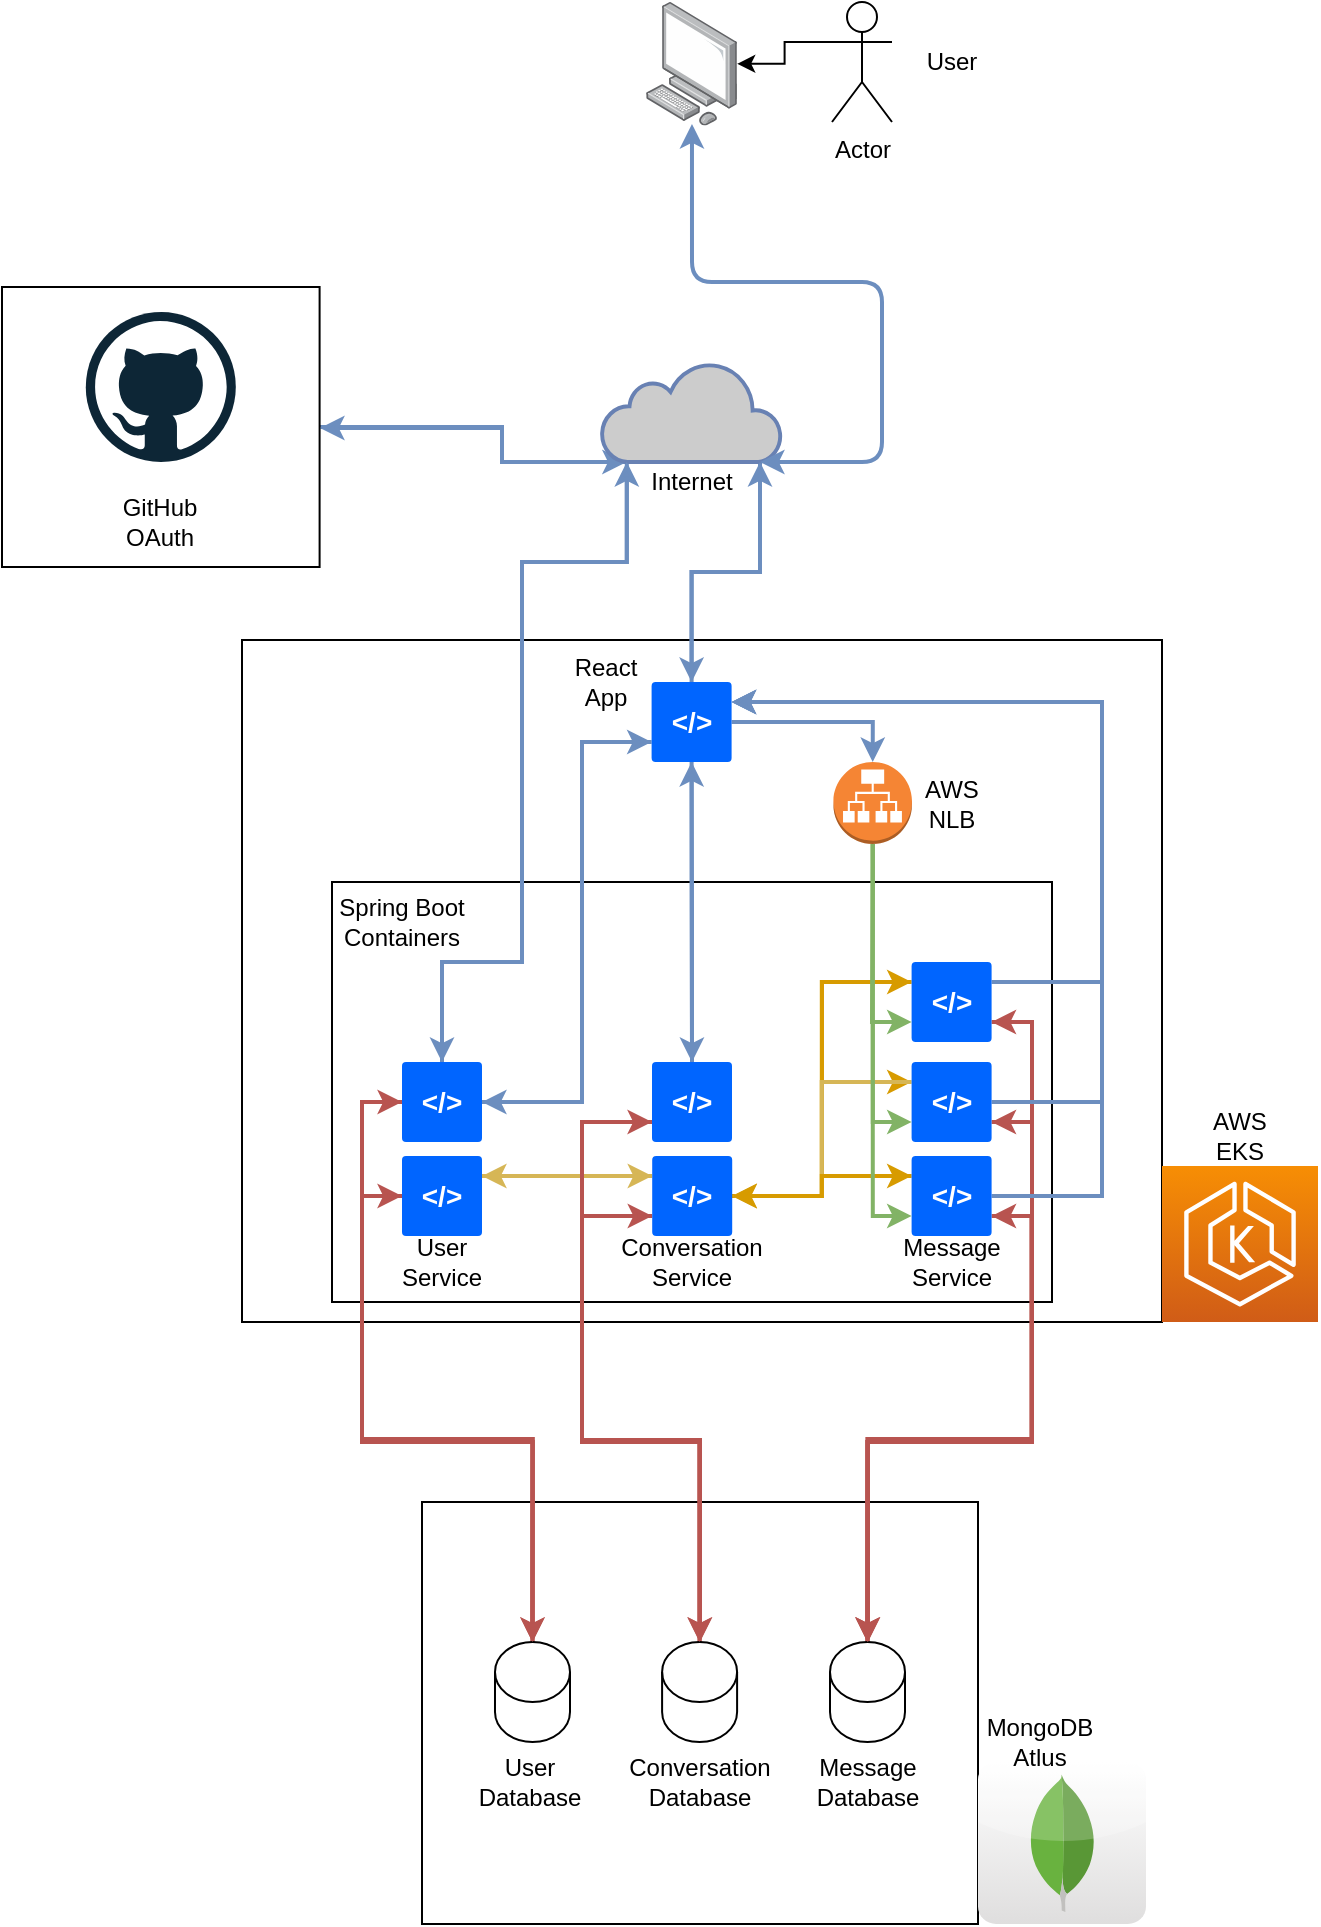 <mxfile version="13.10.6" type="device"><diagram id="o1I9IkKj1jPDgUEjDiee" name="Page-1"><mxGraphModel dx="1422" dy="839" grid="1" gridSize="10" guides="1" tooltips="1" connect="1" arrows="1" fold="1" page="1" pageScale="1" pageWidth="850" pageHeight="1100" math="0" shadow="0"><root><mxCell id="0"/><mxCell id="1" parent="0"/><mxCell id="puDH7XKnPnoWXhSEWHgF-21" value="" style="rounded=0;whiteSpace=wrap;html=1;" parent="1" vertex="1"><mxGeometry x="200" y="399" width="460" height="341" as="geometry"/></mxCell><mxCell id="IktShB9hsBtatvQPwmSN-1" value="" style="rounded=0;whiteSpace=wrap;html=1;" parent="1" vertex="1"><mxGeometry x="245" y="520" width="360" height="210" as="geometry"/></mxCell><mxCell id="IktShB9hsBtatvQPwmSN-48" style="edgeStyle=orthogonalEdgeStyle;rounded=0;orthogonalLoop=1;jettySize=auto;html=1;exitX=1;exitY=0.5;exitDx=0;exitDy=0;entryX=0.14;entryY=1;entryDx=0;entryDy=0;entryPerimeter=0;strokeWidth=2;fillColor=#dae8fc;strokeColor=#6c8ebf;" parent="1" source="puDH7XKnPnoWXhSEWHgF-49" target="puDH7XKnPnoWXhSEWHgF-12" edge="1"><mxGeometry relative="1" as="geometry"><Array as="points"><mxPoint x="330" y="293"/><mxPoint x="330" y="310"/></Array></mxGeometry></mxCell><mxCell id="puDH7XKnPnoWXhSEWHgF-49" value="" style="rounded=0;whiteSpace=wrap;html=1;" parent="1" vertex="1"><mxGeometry x="80" y="222.5" width="158.8" height="140" as="geometry"/></mxCell><mxCell id="puDH7XKnPnoWXhSEWHgF-28" value="" style="rounded=0;whiteSpace=wrap;html=1;" parent="1" vertex="1"><mxGeometry x="290" y="830" width="278" height="211" as="geometry"/></mxCell><mxCell id="puDH7XKnPnoWXhSEWHgF-11" style="edgeStyle=orthogonalEdgeStyle;rounded=0;orthogonalLoop=1;jettySize=auto;html=1;exitX=0;exitY=0.333;exitDx=0;exitDy=0;exitPerimeter=0;" parent="1" source="puDH7XKnPnoWXhSEWHgF-6" target="puDH7XKnPnoWXhSEWHgF-10" edge="1"><mxGeometry relative="1" as="geometry"/></mxCell><mxCell id="puDH7XKnPnoWXhSEWHgF-6" value="Actor" style="shape=umlActor;verticalLabelPosition=bottom;verticalAlign=top;html=1;outlineConnect=0;" parent="1" vertex="1"><mxGeometry x="495" y="80" width="30" height="60" as="geometry"/></mxCell><mxCell id="puDH7XKnPnoWXhSEWHgF-7" value="User" style="text;html=1;strokeColor=none;fillColor=none;align=center;verticalAlign=middle;whiteSpace=wrap;rounded=0;" parent="1" vertex="1"><mxGeometry x="535" y="100" width="40" height="20" as="geometry"/></mxCell><mxCell id="puDH7XKnPnoWXhSEWHgF-10" value="" style="points=[];aspect=fixed;html=1;align=center;shadow=0;dashed=0;image;image=img/lib/allied_telesis/computer_and_terminals/Personal_Computer.svg;" parent="1" vertex="1"><mxGeometry x="402" y="80" width="45.6" height="61.8" as="geometry"/></mxCell><mxCell id="puDH7XKnPnoWXhSEWHgF-19" style="edgeStyle=orthogonalEdgeStyle;rounded=0;orthogonalLoop=1;jettySize=auto;html=1;exitX=0.88;exitY=1;exitDx=0;exitDy=0;exitPerimeter=0;entryX=0.5;entryY=0;entryDx=0;entryDy=0;fillColor=#dae8fc;strokeColor=#6c8ebf;strokeWidth=2;" parent="1" source="puDH7XKnPnoWXhSEWHgF-12" target="puDH7XKnPnoWXhSEWHgF-16" edge="1"><mxGeometry relative="1" as="geometry"><mxPoint x="425" y="400" as="targetPoint"/></mxGeometry></mxCell><mxCell id="IktShB9hsBtatvQPwmSN-15" style="edgeStyle=orthogonalEdgeStyle;rounded=0;orthogonalLoop=1;jettySize=auto;html=1;exitX=0.14;exitY=1;exitDx=0;exitDy=0;exitPerimeter=0;entryX=0.5;entryY=0;entryDx=0;entryDy=0;fillColor=#dae8fc;strokeColor=#6c8ebf;strokeWidth=2;" parent="1" source="puDH7XKnPnoWXhSEWHgF-12" target="wOqHTAtmBkX-_89trEeR-1" edge="1"><mxGeometry relative="1" as="geometry"><Array as="points"><mxPoint x="392" y="360"/><mxPoint x="340" y="360"/><mxPoint x="340" y="560"/><mxPoint x="300" y="560"/></Array></mxGeometry></mxCell><mxCell id="IktShB9hsBtatvQPwmSN-47" style="edgeStyle=orthogonalEdgeStyle;rounded=0;orthogonalLoop=1;jettySize=auto;html=1;strokeWidth=2;fillColor=#dae8fc;strokeColor=#6c8ebf;exitX=0.14;exitY=1;exitDx=0;exitDy=0;exitPerimeter=0;" parent="1" source="puDH7XKnPnoWXhSEWHgF-12" edge="1"><mxGeometry relative="1" as="geometry"><mxPoint x="360" y="320" as="sourcePoint"/><mxPoint x="239" y="293" as="targetPoint"/><Array as="points"><mxPoint x="330" y="310"/><mxPoint x="330" y="293"/></Array></mxGeometry></mxCell><mxCell id="puDH7XKnPnoWXhSEWHgF-12" value="" style="html=1;outlineConnect=0;fillColor=#CCCCCC;strokeColor=#6881B3;gradientColor=none;gradientDirection=north;strokeWidth=2;shape=mxgraph.networks.cloud;fontColor=#ffffff;" parent="1" vertex="1"><mxGeometry x="379.8" y="260" width="90" height="50" as="geometry"/></mxCell><mxCell id="puDH7XKnPnoWXhSEWHgF-13" value="Internet" style="text;html=1;strokeColor=none;fillColor=none;align=center;verticalAlign=middle;whiteSpace=wrap;rounded=0;" parent="1" vertex="1"><mxGeometry x="405" y="310" width="40" height="20" as="geometry"/></mxCell><mxCell id="puDH7XKnPnoWXhSEWHgF-14" value="" style="endArrow=classic;startArrow=classic;html=1;entryX=0.504;entryY=0.987;entryDx=0;entryDy=0;entryPerimeter=0;exitX=0.88;exitY=1;exitDx=0;exitDy=0;exitPerimeter=0;fillColor=#dae8fc;strokeColor=#6c8ebf;strokeWidth=2;" parent="1" source="puDH7XKnPnoWXhSEWHgF-12" target="puDH7XKnPnoWXhSEWHgF-10" edge="1"><mxGeometry width="50" height="50" relative="1" as="geometry"><mxPoint x="400" y="530" as="sourcePoint"/><mxPoint x="450" y="480" as="targetPoint"/><Array as="points"><mxPoint x="520" y="310"/><mxPoint x="520" y="220"/><mxPoint x="425" y="220"/></Array></mxGeometry></mxCell><mxCell id="puDH7XKnPnoWXhSEWHgF-52" style="edgeStyle=orthogonalEdgeStyle;rounded=0;orthogonalLoop=1;jettySize=auto;html=1;exitX=0.5;exitY=0;exitDx=0;exitDy=0;entryX=0.88;entryY=1;entryDx=0;entryDy=0;entryPerimeter=0;fillColor=#dae8fc;strokeColor=#6c8ebf;strokeWidth=2;" parent="1" source="puDH7XKnPnoWXhSEWHgF-16" target="puDH7XKnPnoWXhSEWHgF-12" edge="1"><mxGeometry relative="1" as="geometry"/></mxCell><mxCell id="IktShB9hsBtatvQPwmSN-17" style="edgeStyle=orthogonalEdgeStyle;rounded=0;orthogonalLoop=1;jettySize=auto;html=1;exitX=0.5;exitY=1;exitDx=0;exitDy=0;strokeWidth=2;fillColor=#dae8fc;strokeColor=#6c8ebf;" parent="1" source="puDH7XKnPnoWXhSEWHgF-16" edge="1"><mxGeometry relative="1" as="geometry"><mxPoint x="425" y="610" as="targetPoint"/></mxGeometry></mxCell><mxCell id="IktShB9hsBtatvQPwmSN-18" style="edgeStyle=orthogonalEdgeStyle;rounded=0;orthogonalLoop=1;jettySize=auto;html=1;exitX=1;exitY=0.5;exitDx=0;exitDy=0;entryX=0.5;entryY=0;entryDx=0;entryDy=0;entryPerimeter=0;strokeWidth=2;fillColor=#dae8fc;strokeColor=#6c8ebf;" parent="1" source="puDH7XKnPnoWXhSEWHgF-16" target="IktShB9hsBtatvQPwmSN-12" edge="1"><mxGeometry relative="1" as="geometry"/></mxCell><mxCell id="wOqHTAtmBkX-_89trEeR-2" style="edgeStyle=orthogonalEdgeStyle;rounded=0;orthogonalLoop=1;jettySize=auto;html=1;exitX=0;exitY=0.75;exitDx=0;exitDy=0;entryX=1;entryY=0.5;entryDx=0;entryDy=0;fillColor=#dae8fc;strokeColor=#6c8ebf;strokeWidth=2;" edge="1" parent="1" source="puDH7XKnPnoWXhSEWHgF-16" target="wOqHTAtmBkX-_89trEeR-1"><mxGeometry relative="1" as="geometry"><Array as="points"><mxPoint x="370" y="450"/><mxPoint x="370" y="630"/></Array></mxGeometry></mxCell><mxCell id="puDH7XKnPnoWXhSEWHgF-16" value="&amp;lt;/&amp;gt;" style="rounded=1;arcSize=5;fillColor=#0065FF;strokeColor=none;fontColor=#ffffff;align=center;verticalAlign=middle;whiteSpace=wrap;fontSize=14;fontStyle=1;html=1" parent="1" vertex="1"><mxGeometry x="404.8" y="420" width="40" height="40" as="geometry"/></mxCell><mxCell id="puDH7XKnPnoWXhSEWHgF-18" value="" style="outlineConnect=0;fontColor=#232F3E;gradientColor=#F78E04;gradientDirection=north;fillColor=#D05C17;strokeColor=#ffffff;dashed=0;verticalLabelPosition=bottom;verticalAlign=top;align=center;html=1;fontSize=12;fontStyle=0;aspect=fixed;shape=mxgraph.aws4.resourceIcon;resIcon=mxgraph.aws4.eks;" parent="1" vertex="1"><mxGeometry x="660" y="662" width="78" height="78" as="geometry"/></mxCell><mxCell id="puDH7XKnPnoWXhSEWHgF-20" value="AWS&lt;br&gt;EKS" style="text;html=1;strokeColor=none;fillColor=none;align=center;verticalAlign=middle;whiteSpace=wrap;rounded=0;" parent="1" vertex="1"><mxGeometry x="679" y="637" width="40" height="20" as="geometry"/></mxCell><mxCell id="puDH7XKnPnoWXhSEWHgF-22" value="React App" style="text;html=1;strokeColor=none;fillColor=none;align=center;verticalAlign=middle;whiteSpace=wrap;rounded=0;" parent="1" vertex="1"><mxGeometry x="362" y="410" width="40" height="20" as="geometry"/></mxCell><mxCell id="puDH7XKnPnoWXhSEWHgF-38" style="edgeStyle=orthogonalEdgeStyle;rounded=0;orthogonalLoop=1;jettySize=auto;html=1;exitX=0;exitY=0.25;exitDx=0;exitDy=0;entryX=1;entryY=0.5;entryDx=0;entryDy=0;fillColor=#ffe6cc;strokeColor=#d79b00;strokeWidth=2;" parent="1" source="puDH7XKnPnoWXhSEWHgF-23" target="puDH7XKnPnoWXhSEWHgF-24" edge="1"><mxGeometry relative="1" as="geometry"/></mxCell><mxCell id="puDH7XKnPnoWXhSEWHgF-39" style="edgeStyle=orthogonalEdgeStyle;rounded=0;orthogonalLoop=1;jettySize=auto;html=1;exitX=1;exitY=0.75;exitDx=0;exitDy=0;entryX=0.5;entryY=0;entryDx=0;entryDy=0;entryPerimeter=0;fillColor=#f8cecc;strokeColor=#b85450;strokeWidth=2;" parent="1" source="puDH7XKnPnoWXhSEWHgF-23" target="puDH7XKnPnoWXhSEWHgF-30" edge="1"><mxGeometry relative="1" as="geometry"><Array as="points"><mxPoint x="595" y="590"/><mxPoint x="595" y="800"/><mxPoint x="513" y="800"/></Array></mxGeometry></mxCell><mxCell id="IktShB9hsBtatvQPwmSN-32" style="edgeStyle=orthogonalEdgeStyle;rounded=0;orthogonalLoop=1;jettySize=auto;html=1;exitX=1;exitY=0.25;exitDx=0;exitDy=0;entryX=1;entryY=0.25;entryDx=0;entryDy=0;strokeWidth=2;fillColor=#dae8fc;strokeColor=#6c8ebf;" parent="1" source="puDH7XKnPnoWXhSEWHgF-23" target="puDH7XKnPnoWXhSEWHgF-16" edge="1"><mxGeometry relative="1" as="geometry"><Array as="points"><mxPoint x="630" y="570"/><mxPoint x="630" y="430"/></Array></mxGeometry></mxCell><mxCell id="puDH7XKnPnoWXhSEWHgF-23" value="&amp;lt;/&amp;gt;" style="rounded=1;arcSize=5;fillColor=#0065FF;strokeColor=none;fontColor=#ffffff;align=center;verticalAlign=middle;whiteSpace=wrap;fontSize=14;fontStyle=1;html=1" parent="1" vertex="1"><mxGeometry x="534.8" y="560" width="40" height="40" as="geometry"/></mxCell><mxCell id="puDH7XKnPnoWXhSEWHgF-40" style="edgeStyle=orthogonalEdgeStyle;rounded=0;orthogonalLoop=1;jettySize=auto;html=1;exitX=0;exitY=0.75;exitDx=0;exitDy=0;fillColor=#f8cecc;strokeColor=#b85450;strokeWidth=2;" parent="1" source="puDH7XKnPnoWXhSEWHgF-24" target="puDH7XKnPnoWXhSEWHgF-29" edge="1"><mxGeometry relative="1" as="geometry"><Array as="points"><mxPoint x="370" y="687"/><mxPoint x="370" y="799"/><mxPoint x="429" y="799"/></Array></mxGeometry></mxCell><mxCell id="puDH7XKnPnoWXhSEWHgF-53" style="edgeStyle=orthogonalEdgeStyle;rounded=0;orthogonalLoop=1;jettySize=auto;html=1;exitX=1;exitY=0.5;exitDx=0;exitDy=0;fillColor=#ffe6cc;strokeColor=#d79b00;strokeWidth=2;entryX=0;entryY=0.25;entryDx=0;entryDy=0;" parent="1" source="puDH7XKnPnoWXhSEWHgF-24" target="puDH7XKnPnoWXhSEWHgF-23" edge="1"><mxGeometry relative="1" as="geometry"/></mxCell><mxCell id="IktShB9hsBtatvQPwmSN-19" style="edgeStyle=orthogonalEdgeStyle;rounded=0;orthogonalLoop=1;jettySize=auto;html=1;exitX=1;exitY=0.5;exitDx=0;exitDy=0;entryX=0;entryY=0.25;entryDx=0;entryDy=0;fillColor=#ffe6cc;strokeColor=#d79b00;strokeWidth=2;" parent="1" source="puDH7XKnPnoWXhSEWHgF-24" target="IktShB9hsBtatvQPwmSN-4" edge="1"><mxGeometry relative="1" as="geometry"/></mxCell><mxCell id="IktShB9hsBtatvQPwmSN-20" style="edgeStyle=orthogonalEdgeStyle;rounded=0;orthogonalLoop=1;jettySize=auto;html=1;exitX=1;exitY=0.5;exitDx=0;exitDy=0;entryX=0;entryY=0.25;entryDx=0;entryDy=0;fillColor=#ffe6cc;strokeColor=#d79b00;strokeWidth=2;" parent="1" source="puDH7XKnPnoWXhSEWHgF-24" target="IktShB9hsBtatvQPwmSN-5" edge="1"><mxGeometry relative="1" as="geometry"/></mxCell><mxCell id="wOqHTAtmBkX-_89trEeR-4" style="edgeStyle=orthogonalEdgeStyle;rounded=0;orthogonalLoop=1;jettySize=auto;html=1;exitX=0;exitY=0.25;exitDx=0;exitDy=0;entryX=1;entryY=0.25;entryDx=0;entryDy=0;strokeWidth=2;fillColor=#fff2cc;strokeColor=#d6b656;" edge="1" parent="1" source="puDH7XKnPnoWXhSEWHgF-24" target="puDH7XKnPnoWXhSEWHgF-25"><mxGeometry relative="1" as="geometry"/></mxCell><mxCell id="puDH7XKnPnoWXhSEWHgF-24" value="&amp;lt;/&amp;gt;" style="rounded=1;arcSize=5;fillColor=#0065FF;strokeColor=none;fontColor=#ffffff;align=center;verticalAlign=middle;whiteSpace=wrap;fontSize=14;fontStyle=1;html=1" parent="1" vertex="1"><mxGeometry x="405.1" y="657" width="40" height="40" as="geometry"/></mxCell><mxCell id="puDH7XKnPnoWXhSEWHgF-41" style="edgeStyle=orthogonalEdgeStyle;rounded=0;orthogonalLoop=1;jettySize=auto;html=1;exitX=0;exitY=0.5;exitDx=0;exitDy=0;entryX=0.5;entryY=0;entryDx=0;entryDy=0;entryPerimeter=0;fillColor=#f8cecc;strokeColor=#b85450;strokeWidth=2;" parent="1" source="puDH7XKnPnoWXhSEWHgF-25" target="puDH7XKnPnoWXhSEWHgF-27" edge="1"><mxGeometry relative="1" as="geometry"/></mxCell><mxCell id="IktShB9hsBtatvQPwmSN-11" style="edgeStyle=orthogonalEdgeStyle;rounded=0;orthogonalLoop=1;jettySize=auto;html=1;exitX=1;exitY=0.5;exitDx=0;exitDy=0;entryX=0;entryY=0.75;entryDx=0;entryDy=0;fillColor=#dae8fc;strokeColor=#6c8ebf;strokeWidth=2;" parent="1" source="wOqHTAtmBkX-_89trEeR-1" target="puDH7XKnPnoWXhSEWHgF-16" edge="1"><mxGeometry relative="1" as="geometry"><Array as="points"><mxPoint x="370" y="630"/><mxPoint x="370" y="450"/></Array></mxGeometry></mxCell><mxCell id="wOqHTAtmBkX-_89trEeR-5" style="edgeStyle=orthogonalEdgeStyle;rounded=0;orthogonalLoop=1;jettySize=auto;html=1;exitX=1;exitY=0.25;exitDx=0;exitDy=0;entryX=0;entryY=0.25;entryDx=0;entryDy=0;strokeWidth=2;fillColor=#fff2cc;strokeColor=#d6b656;" edge="1" parent="1" source="puDH7XKnPnoWXhSEWHgF-25" target="puDH7XKnPnoWXhSEWHgF-24"><mxGeometry relative="1" as="geometry"/></mxCell><mxCell id="puDH7XKnPnoWXhSEWHgF-25" value="&amp;lt;/&amp;gt;" style="rounded=1;arcSize=5;fillColor=#0065FF;strokeColor=none;fontColor=#ffffff;align=center;verticalAlign=middle;whiteSpace=wrap;fontSize=14;fontStyle=1;html=1" parent="1" vertex="1"><mxGeometry x="280" y="657" width="40" height="40" as="geometry"/></mxCell><mxCell id="puDH7XKnPnoWXhSEWHgF-26" value="" style="dashed=0;outlineConnect=0;html=1;align=center;labelPosition=center;verticalLabelPosition=bottom;verticalAlign=top;shape=mxgraph.webicons.mongodb;gradientColor=#DFDEDE" parent="1" vertex="1"><mxGeometry x="568" y="960" width="84" height="81" as="geometry"/></mxCell><mxCell id="puDH7XKnPnoWXhSEWHgF-56" style="edgeStyle=orthogonalEdgeStyle;rounded=0;orthogonalLoop=1;jettySize=auto;html=1;exitX=0.5;exitY=0;exitDx=0;exitDy=0;entryX=0;entryY=0.5;entryDx=0;entryDy=0;fillColor=#f8cecc;strokeColor=#b85450;strokeWidth=2;exitPerimeter=0;" parent="1" source="puDH7XKnPnoWXhSEWHgF-27" target="puDH7XKnPnoWXhSEWHgF-25" edge="1"><mxGeometry relative="1" as="geometry"/></mxCell><mxCell id="wOqHTAtmBkX-_89trEeR-8" style="edgeStyle=orthogonalEdgeStyle;rounded=0;orthogonalLoop=1;jettySize=auto;html=1;exitX=0.5;exitY=0;exitDx=0;exitDy=0;exitPerimeter=0;entryX=0;entryY=0.5;entryDx=0;entryDy=0;strokeWidth=2;fillColor=#f8cecc;strokeColor=#b85450;" edge="1" parent="1" source="puDH7XKnPnoWXhSEWHgF-27" target="wOqHTAtmBkX-_89trEeR-1"><mxGeometry relative="1" as="geometry"><Array as="points"><mxPoint x="345" y="800"/><mxPoint x="260" y="800"/><mxPoint x="260" y="630"/></Array></mxGeometry></mxCell><mxCell id="puDH7XKnPnoWXhSEWHgF-27" value="" style="shape=cylinder3;whiteSpace=wrap;html=1;boundedLbl=1;backgroundOutline=1;size=15;" parent="1" vertex="1"><mxGeometry x="326.5" y="900" width="37.5" height="50" as="geometry"/></mxCell><mxCell id="puDH7XKnPnoWXhSEWHgF-55" style="edgeStyle=orthogonalEdgeStyle;rounded=0;orthogonalLoop=1;jettySize=auto;html=1;entryX=0;entryY=0.75;entryDx=0;entryDy=0;fillColor=#f8cecc;strokeColor=#b85450;strokeWidth=2;exitX=0.5;exitY=0;exitDx=0;exitDy=0;exitPerimeter=0;" parent="1" source="puDH7XKnPnoWXhSEWHgF-29" target="puDH7XKnPnoWXhSEWHgF-24" edge="1"><mxGeometry relative="1" as="geometry"><Array as="points"><mxPoint x="429" y="799"/><mxPoint x="370" y="799"/><mxPoint x="370" y="687"/></Array></mxGeometry></mxCell><mxCell id="IktShB9hsBtatvQPwmSN-45" style="edgeStyle=orthogonalEdgeStyle;rounded=0;orthogonalLoop=1;jettySize=auto;html=1;exitX=0.5;exitY=0;exitDx=0;exitDy=0;exitPerimeter=0;entryX=0;entryY=0.75;entryDx=0;entryDy=0;strokeWidth=2;fillColor=#f8cecc;strokeColor=#b85450;" parent="1" source="puDH7XKnPnoWXhSEWHgF-29" target="IktShB9hsBtatvQPwmSN-14" edge="1"><mxGeometry relative="1" as="geometry"><Array as="points"><mxPoint x="429" y="800"/><mxPoint x="370" y="800"/><mxPoint x="370" y="640"/></Array></mxGeometry></mxCell><mxCell id="puDH7XKnPnoWXhSEWHgF-29" value="" style="shape=cylinder3;whiteSpace=wrap;html=1;boundedLbl=1;backgroundOutline=1;size=15;" parent="1" vertex="1"><mxGeometry x="410.05" y="900" width="37.5" height="50" as="geometry"/></mxCell><mxCell id="puDH7XKnPnoWXhSEWHgF-54" style="edgeStyle=orthogonalEdgeStyle;rounded=0;orthogonalLoop=1;jettySize=auto;html=1;entryX=1;entryY=0.75;entryDx=0;entryDy=0;fillColor=#f8cecc;strokeColor=#b85450;strokeWidth=2;exitX=0.5;exitY=0;exitDx=0;exitDy=0;exitPerimeter=0;" parent="1" source="puDH7XKnPnoWXhSEWHgF-30" target="puDH7XKnPnoWXhSEWHgF-23" edge="1"><mxGeometry relative="1" as="geometry"><mxPoint x="640" y="900" as="sourcePoint"/><Array as="points"><mxPoint x="513" y="800"/><mxPoint x="595" y="800"/><mxPoint x="595" y="590"/></Array></mxGeometry></mxCell><mxCell id="IktShB9hsBtatvQPwmSN-40" style="edgeStyle=orthogonalEdgeStyle;rounded=0;orthogonalLoop=1;jettySize=auto;html=1;exitX=0.5;exitY=0;exitDx=0;exitDy=0;exitPerimeter=0;entryX=1;entryY=0.75;entryDx=0;entryDy=0;strokeWidth=2;fillColor=#f8cecc;strokeColor=#b85450;" parent="1" source="puDH7XKnPnoWXhSEWHgF-30" target="IktShB9hsBtatvQPwmSN-4" edge="1"><mxGeometry relative="1" as="geometry"><Array as="points"><mxPoint x="513" y="800"/><mxPoint x="595" y="800"/><mxPoint x="595" y="640"/></Array></mxGeometry></mxCell><mxCell id="IktShB9hsBtatvQPwmSN-42" style="edgeStyle=orthogonalEdgeStyle;rounded=0;orthogonalLoop=1;jettySize=auto;html=1;exitX=0.5;exitY=0;exitDx=0;exitDy=0;exitPerimeter=0;entryX=1;entryY=0.75;entryDx=0;entryDy=0;strokeWidth=2;fillColor=#f8cecc;strokeColor=#b85450;" parent="1" source="puDH7XKnPnoWXhSEWHgF-30" target="IktShB9hsBtatvQPwmSN-5" edge="1"><mxGeometry relative="1" as="geometry"/></mxCell><mxCell id="puDH7XKnPnoWXhSEWHgF-30" value="" style="shape=cylinder3;whiteSpace=wrap;html=1;boundedLbl=1;backgroundOutline=1;size=15;" parent="1" vertex="1"><mxGeometry x="494" y="900" width="37.5" height="50" as="geometry"/></mxCell><mxCell id="puDH7XKnPnoWXhSEWHgF-31" value="MongoDB Atlus" style="text;html=1;strokeColor=none;fillColor=none;align=center;verticalAlign=middle;whiteSpace=wrap;rounded=0;" parent="1" vertex="1"><mxGeometry x="579" y="940" width="40" height="20" as="geometry"/></mxCell><mxCell id="puDH7XKnPnoWXhSEWHgF-32" value="Conversation Service" style="text;html=1;strokeColor=none;fillColor=none;align=center;verticalAlign=middle;whiteSpace=wrap;rounded=0;" parent="1" vertex="1"><mxGeometry x="404.8" y="700" width="40" height="20" as="geometry"/></mxCell><mxCell id="puDH7XKnPnoWXhSEWHgF-33" value="Message Service" style="text;html=1;strokeColor=none;fillColor=none;align=center;verticalAlign=middle;whiteSpace=wrap;rounded=0;" parent="1" vertex="1"><mxGeometry x="535" y="700" width="40" height="20" as="geometry"/></mxCell><mxCell id="puDH7XKnPnoWXhSEWHgF-34" value="User Service" style="text;html=1;strokeColor=none;fillColor=none;align=center;verticalAlign=middle;whiteSpace=wrap;rounded=0;" parent="1" vertex="1"><mxGeometry x="280" y="700" width="40" height="20" as="geometry"/></mxCell><mxCell id="puDH7XKnPnoWXhSEWHgF-35" value="User Database" style="text;html=1;strokeColor=none;fillColor=none;align=center;verticalAlign=middle;whiteSpace=wrap;rounded=0;" parent="1" vertex="1"><mxGeometry x="324" y="960" width="40" height="20" as="geometry"/></mxCell><mxCell id="puDH7XKnPnoWXhSEWHgF-36" value="Conversation Database" style="text;html=1;strokeColor=none;fillColor=none;align=center;verticalAlign=middle;whiteSpace=wrap;rounded=0;" parent="1" vertex="1"><mxGeometry x="409" y="960" width="40" height="20" as="geometry"/></mxCell><mxCell id="puDH7XKnPnoWXhSEWHgF-37" value="Message Database" style="text;html=1;strokeColor=none;fillColor=none;align=center;verticalAlign=middle;whiteSpace=wrap;rounded=0;" parent="1" vertex="1"><mxGeometry x="492.75" y="960" width="40" height="20" as="geometry"/></mxCell><mxCell id="puDH7XKnPnoWXhSEWHgF-48" value="GitHub OAuth" style="text;html=1;strokeColor=none;fillColor=none;align=center;verticalAlign=middle;whiteSpace=wrap;rounded=0;" parent="1" vertex="1"><mxGeometry x="139.4" y="330" width="40" height="20" as="geometry"/></mxCell><mxCell id="puDH7XKnPnoWXhSEWHgF-50" value="" style="dashed=0;outlineConnect=0;html=1;align=center;labelPosition=center;verticalLabelPosition=bottom;verticalAlign=top;shape=mxgraph.weblogos.github" parent="1" vertex="1"><mxGeometry x="121.9" y="235" width="75" height="75" as="geometry"/></mxCell><mxCell id="IktShB9hsBtatvQPwmSN-2" value="Spring Boot Containers" style="text;html=1;strokeColor=none;fillColor=none;align=center;verticalAlign=middle;whiteSpace=wrap;rounded=0;" parent="1" vertex="1"><mxGeometry x="245.0" y="530" width="70.2" height="20" as="geometry"/></mxCell><mxCell id="IktShB9hsBtatvQPwmSN-8" style="edgeStyle=orthogonalEdgeStyle;rounded=0;orthogonalLoop=1;jettySize=auto;html=1;entryX=1;entryY=0.5;entryDx=0;entryDy=0;fillColor=#fff2cc;strokeColor=#d6b656;strokeWidth=2;exitX=0;exitY=0.25;exitDx=0;exitDy=0;" parent="1" source="IktShB9hsBtatvQPwmSN-4" target="puDH7XKnPnoWXhSEWHgF-24" edge="1"><mxGeometry relative="1" as="geometry"><mxPoint x="520" y="620" as="sourcePoint"/></mxGeometry></mxCell><mxCell id="IktShB9hsBtatvQPwmSN-33" style="edgeStyle=orthogonalEdgeStyle;rounded=0;orthogonalLoop=1;jettySize=auto;html=1;exitX=1;exitY=0.5;exitDx=0;exitDy=0;entryX=1;entryY=0.25;entryDx=0;entryDy=0;strokeWidth=2;fillColor=#dae8fc;strokeColor=#6c8ebf;" parent="1" source="IktShB9hsBtatvQPwmSN-4" target="puDH7XKnPnoWXhSEWHgF-16" edge="1"><mxGeometry relative="1" as="geometry"><Array as="points"><mxPoint x="630" y="630"/><mxPoint x="630" y="430"/></Array></mxGeometry></mxCell><mxCell id="IktShB9hsBtatvQPwmSN-36" style="edgeStyle=orthogonalEdgeStyle;rounded=0;orthogonalLoop=1;jettySize=auto;html=1;exitX=1;exitY=0.75;exitDx=0;exitDy=0;strokeWidth=2;fillColor=#f8cecc;strokeColor=#b85450;" parent="1" source="IktShB9hsBtatvQPwmSN-4" edge="1"><mxGeometry relative="1" as="geometry"><mxPoint x="513" y="900" as="targetPoint"/><Array as="points"><mxPoint x="595" y="640"/><mxPoint x="595" y="800"/><mxPoint x="513" y="800"/></Array></mxGeometry></mxCell><mxCell id="IktShB9hsBtatvQPwmSN-4" value="&amp;lt;/&amp;gt;" style="rounded=1;arcSize=5;fillColor=#0065FF;strokeColor=none;fontColor=#ffffff;align=center;verticalAlign=middle;whiteSpace=wrap;fontSize=14;fontStyle=1;html=1" parent="1" vertex="1"><mxGeometry x="534.8" y="610" width="40" height="40" as="geometry"/></mxCell><mxCell id="IktShB9hsBtatvQPwmSN-9" style="edgeStyle=orthogonalEdgeStyle;rounded=0;orthogonalLoop=1;jettySize=auto;html=1;entryX=1;entryY=0.5;entryDx=0;entryDy=0;fillColor=#ffe6cc;strokeColor=#d79b00;strokeWidth=2;exitX=0;exitY=0.25;exitDx=0;exitDy=0;" parent="1" source="IktShB9hsBtatvQPwmSN-5" target="puDH7XKnPnoWXhSEWHgF-24" edge="1"><mxGeometry relative="1" as="geometry"/></mxCell><mxCell id="IktShB9hsBtatvQPwmSN-35" style="edgeStyle=orthogonalEdgeStyle;rounded=0;orthogonalLoop=1;jettySize=auto;html=1;exitX=1;exitY=0.5;exitDx=0;exitDy=0;entryX=1;entryY=0.25;entryDx=0;entryDy=0;strokeWidth=2;fillColor=#dae8fc;strokeColor=#6c8ebf;" parent="1" source="IktShB9hsBtatvQPwmSN-5" target="puDH7XKnPnoWXhSEWHgF-16" edge="1"><mxGeometry relative="1" as="geometry"><Array as="points"><mxPoint x="630" y="677"/><mxPoint x="630" y="430"/></Array></mxGeometry></mxCell><mxCell id="IktShB9hsBtatvQPwmSN-41" style="edgeStyle=orthogonalEdgeStyle;rounded=0;orthogonalLoop=1;jettySize=auto;html=1;exitX=1;exitY=0.75;exitDx=0;exitDy=0;entryX=0.5;entryY=0;entryDx=0;entryDy=0;entryPerimeter=0;strokeWidth=2;fillColor=#f8cecc;strokeColor=#b85450;" parent="1" source="IktShB9hsBtatvQPwmSN-5" target="puDH7XKnPnoWXhSEWHgF-30" edge="1"><mxGeometry relative="1" as="geometry"/></mxCell><mxCell id="IktShB9hsBtatvQPwmSN-5" value="&amp;lt;/&amp;gt;" style="rounded=1;arcSize=5;fillColor=#0065FF;strokeColor=none;fontColor=#ffffff;align=center;verticalAlign=middle;whiteSpace=wrap;fontSize=14;fontStyle=1;html=1" parent="1" vertex="1"><mxGeometry x="534.8" y="657" width="40" height="40" as="geometry"/></mxCell><mxCell id="IktShB9hsBtatvQPwmSN-27" style="edgeStyle=orthogonalEdgeStyle;rounded=0;orthogonalLoop=1;jettySize=auto;html=1;exitX=0.5;exitY=1;exitDx=0;exitDy=0;exitPerimeter=0;entryX=0;entryY=0.75;entryDx=0;entryDy=0;strokeWidth=2;fillColor=#d5e8d4;strokeColor=#82b366;" parent="1" source="IktShB9hsBtatvQPwmSN-12" target="IktShB9hsBtatvQPwmSN-5" edge="1"><mxGeometry relative="1" as="geometry"><Array as="points"><mxPoint x="515" y="687"/></Array></mxGeometry></mxCell><mxCell id="IktShB9hsBtatvQPwmSN-28" style="edgeStyle=orthogonalEdgeStyle;rounded=0;orthogonalLoop=1;jettySize=auto;html=1;exitX=0.5;exitY=1;exitDx=0;exitDy=0;exitPerimeter=0;entryX=0;entryY=0.75;entryDx=0;entryDy=0;fillColor=#d5e8d4;strokeColor=#82b366;strokeWidth=2;" parent="1" source="IktShB9hsBtatvQPwmSN-12" target="IktShB9hsBtatvQPwmSN-4" edge="1"><mxGeometry relative="1" as="geometry"><Array as="points"><mxPoint x="515" y="640"/></Array></mxGeometry></mxCell><mxCell id="IktShB9hsBtatvQPwmSN-43" style="edgeStyle=orthogonalEdgeStyle;rounded=0;orthogonalLoop=1;jettySize=auto;html=1;exitX=0.5;exitY=1;exitDx=0;exitDy=0;exitPerimeter=0;entryX=0;entryY=0.75;entryDx=0;entryDy=0;strokeWidth=2;fillColor=#d5e8d4;strokeColor=#82b366;" parent="1" source="IktShB9hsBtatvQPwmSN-12" target="puDH7XKnPnoWXhSEWHgF-23" edge="1"><mxGeometry relative="1" as="geometry"><Array as="points"><mxPoint x="515" y="511"/><mxPoint x="515" y="590"/></Array></mxGeometry></mxCell><mxCell id="IktShB9hsBtatvQPwmSN-12" value="" style="outlineConnect=0;dashed=0;verticalLabelPosition=bottom;verticalAlign=top;align=center;html=1;shape=mxgraph.aws3.application_load_balancer;fillColor=#F58534;gradientColor=none;" parent="1" vertex="1"><mxGeometry x="495.71" y="460" width="39.29" height="41" as="geometry"/></mxCell><mxCell id="IktShB9hsBtatvQPwmSN-13" value="AWS&lt;br&gt;NLB" style="text;html=1;strokeColor=none;fillColor=none;align=center;verticalAlign=middle;whiteSpace=wrap;rounded=0;" parent="1" vertex="1"><mxGeometry x="524.8" y="470.5" width="60" height="20" as="geometry"/></mxCell><mxCell id="IktShB9hsBtatvQPwmSN-25" style="edgeStyle=orthogonalEdgeStyle;rounded=0;orthogonalLoop=1;jettySize=auto;html=1;exitX=0.5;exitY=0;exitDx=0;exitDy=0;entryX=0.5;entryY=1;entryDx=0;entryDy=0;fillColor=#dae8fc;strokeColor=#6c8ebf;strokeWidth=2;" parent="1" source="IktShB9hsBtatvQPwmSN-14" target="puDH7XKnPnoWXhSEWHgF-16" edge="1"><mxGeometry relative="1" as="geometry"/></mxCell><mxCell id="IktShB9hsBtatvQPwmSN-44" style="edgeStyle=orthogonalEdgeStyle;rounded=0;orthogonalLoop=1;jettySize=auto;html=1;exitX=0;exitY=0.75;exitDx=0;exitDy=0;entryX=0.5;entryY=0;entryDx=0;entryDy=0;entryPerimeter=0;strokeWidth=2;fillColor=#f8cecc;strokeColor=#b85450;" parent="1" source="IktShB9hsBtatvQPwmSN-14" target="puDH7XKnPnoWXhSEWHgF-29" edge="1"><mxGeometry relative="1" as="geometry"><Array as="points"><mxPoint x="370" y="640"/><mxPoint x="370" y="800"/><mxPoint x="429" y="800"/></Array></mxGeometry></mxCell><mxCell id="IktShB9hsBtatvQPwmSN-14" value="&amp;lt;/&amp;gt;" style="rounded=1;arcSize=5;fillColor=#0065FF;strokeColor=none;fontColor=#ffffff;align=center;verticalAlign=middle;whiteSpace=wrap;fontSize=14;fontStyle=1;html=1" parent="1" vertex="1"><mxGeometry x="405" y="610" width="40" height="40" as="geometry"/></mxCell><mxCell id="wOqHTAtmBkX-_89trEeR-3" style="edgeStyle=orthogonalEdgeStyle;rounded=0;orthogonalLoop=1;jettySize=auto;html=1;exitX=0.5;exitY=0;exitDx=0;exitDy=0;entryX=0.14;entryY=1;entryDx=0;entryDy=0;entryPerimeter=0;strokeWidth=2;fillColor=#dae8fc;strokeColor=#6c8ebf;" edge="1" parent="1" source="wOqHTAtmBkX-_89trEeR-1" target="puDH7XKnPnoWXhSEWHgF-12"><mxGeometry relative="1" as="geometry"><Array as="points"><mxPoint x="300" y="560"/><mxPoint x="340" y="560"/><mxPoint x="340" y="360"/><mxPoint x="392" y="360"/></Array></mxGeometry></mxCell><mxCell id="wOqHTAtmBkX-_89trEeR-7" style="edgeStyle=orthogonalEdgeStyle;rounded=0;orthogonalLoop=1;jettySize=auto;html=1;exitX=0;exitY=0.5;exitDx=0;exitDy=0;entryX=0.5;entryY=0;entryDx=0;entryDy=0;entryPerimeter=0;strokeWidth=2;fillColor=#f8cecc;strokeColor=#b85450;" edge="1" parent="1" source="wOqHTAtmBkX-_89trEeR-1" target="puDH7XKnPnoWXhSEWHgF-27"><mxGeometry relative="1" as="geometry"><Array as="points"><mxPoint x="260" y="630"/><mxPoint x="260" y="800"/><mxPoint x="345" y="800"/></Array></mxGeometry></mxCell><mxCell id="wOqHTAtmBkX-_89trEeR-1" value="&amp;lt;/&amp;gt;" style="rounded=1;arcSize=5;fillColor=#0065FF;strokeColor=none;fontColor=#ffffff;align=center;verticalAlign=middle;whiteSpace=wrap;fontSize=14;fontStyle=1;html=1" vertex="1" parent="1"><mxGeometry x="280" y="610" width="40" height="40" as="geometry"/></mxCell></root></mxGraphModel></diagram></mxfile>
